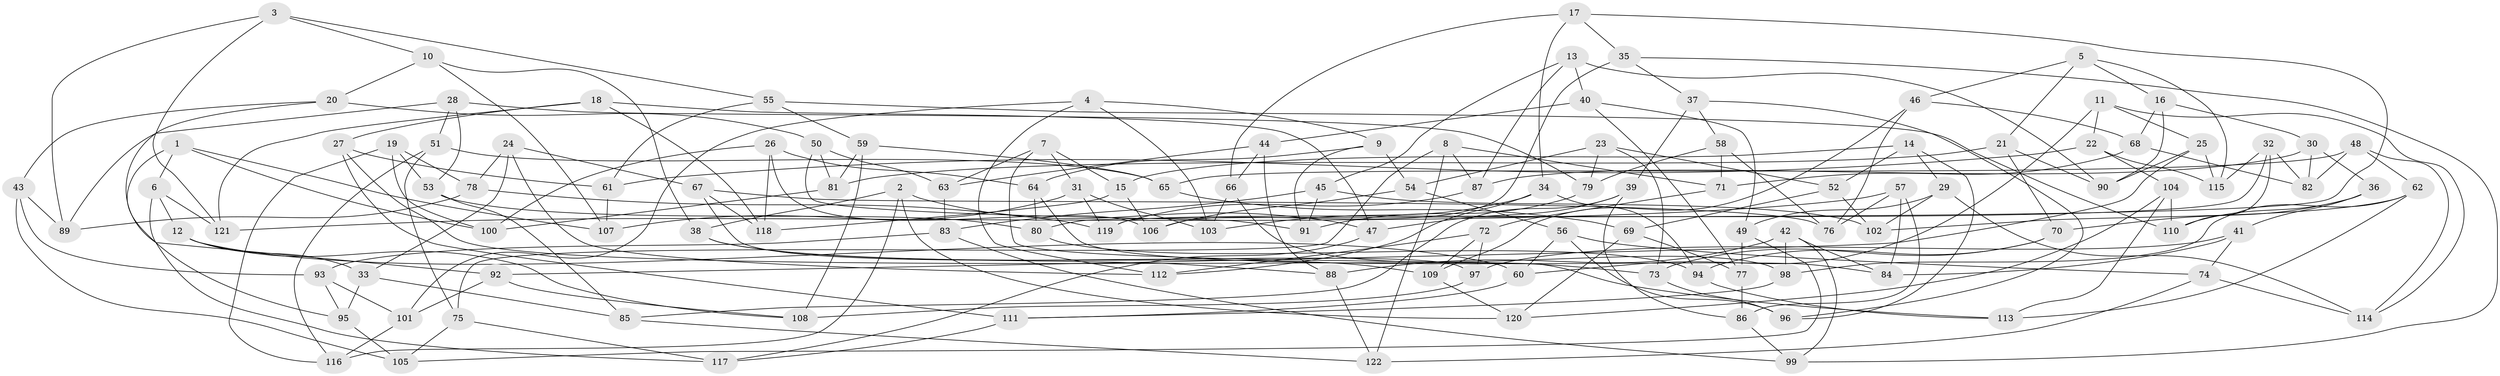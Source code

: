 // Generated by graph-tools (version 1.1) at 2025/11/02/27/25 16:11:45]
// undirected, 122 vertices, 244 edges
graph export_dot {
graph [start="1"]
  node [color=gray90,style=filled];
  1;
  2;
  3;
  4;
  5;
  6;
  7;
  8;
  9;
  10;
  11;
  12;
  13;
  14;
  15;
  16;
  17;
  18;
  19;
  20;
  21;
  22;
  23;
  24;
  25;
  26;
  27;
  28;
  29;
  30;
  31;
  32;
  33;
  34;
  35;
  36;
  37;
  38;
  39;
  40;
  41;
  42;
  43;
  44;
  45;
  46;
  47;
  48;
  49;
  50;
  51;
  52;
  53;
  54;
  55;
  56;
  57;
  58;
  59;
  60;
  61;
  62;
  63;
  64;
  65;
  66;
  67;
  68;
  69;
  70;
  71;
  72;
  73;
  74;
  75;
  76;
  77;
  78;
  79;
  80;
  81;
  82;
  83;
  84;
  85;
  86;
  87;
  88;
  89;
  90;
  91;
  92;
  93;
  94;
  95;
  96;
  97;
  98;
  99;
  100;
  101;
  102;
  103;
  104;
  105;
  106;
  107;
  108;
  109;
  110;
  111;
  112;
  113;
  114;
  115;
  116;
  117;
  118;
  119;
  120;
  121;
  122;
  1 -- 6;
  1 -- 100;
  1 -- 107;
  1 -- 95;
  2 -- 47;
  2 -- 120;
  2 -- 38;
  2 -- 116;
  3 -- 10;
  3 -- 89;
  3 -- 121;
  3 -- 55;
  4 -- 103;
  4 -- 101;
  4 -- 112;
  4 -- 9;
  5 -- 21;
  5 -- 16;
  5 -- 46;
  5 -- 115;
  6 -- 12;
  6 -- 121;
  6 -- 117;
  7 -- 31;
  7 -- 63;
  7 -- 113;
  7 -- 15;
  8 -- 71;
  8 -- 87;
  8 -- 122;
  8 -- 75;
  9 -- 64;
  9 -- 91;
  9 -- 54;
  10 -- 107;
  10 -- 38;
  10 -- 20;
  11 -- 114;
  11 -- 22;
  11 -- 25;
  11 -- 60;
  12 -- 108;
  12 -- 60;
  12 -- 33;
  13 -- 87;
  13 -- 40;
  13 -- 90;
  13 -- 45;
  14 -- 96;
  14 -- 52;
  14 -- 29;
  14 -- 15;
  15 -- 106;
  15 -- 118;
  16 -- 68;
  16 -- 30;
  16 -- 90;
  17 -- 35;
  17 -- 34;
  17 -- 80;
  17 -- 66;
  18 -- 118;
  18 -- 47;
  18 -- 27;
  18 -- 121;
  19 -- 116;
  19 -- 100;
  19 -- 78;
  19 -- 53;
  20 -- 92;
  20 -- 50;
  20 -- 43;
  21 -- 81;
  21 -- 70;
  21 -- 90;
  22 -- 115;
  22 -- 104;
  22 -- 61;
  23 -- 79;
  23 -- 52;
  23 -- 54;
  23 -- 73;
  24 -- 112;
  24 -- 33;
  24 -- 78;
  24 -- 67;
  25 -- 92;
  25 -- 90;
  25 -- 115;
  26 -- 64;
  26 -- 118;
  26 -- 106;
  26 -- 100;
  27 -- 111;
  27 -- 73;
  27 -- 61;
  28 -- 51;
  28 -- 89;
  28 -- 53;
  28 -- 79;
  29 -- 114;
  29 -- 102;
  29 -- 49;
  30 -- 36;
  30 -- 82;
  30 -- 87;
  31 -- 107;
  31 -- 119;
  31 -- 103;
  32 -- 110;
  32 -- 115;
  32 -- 119;
  32 -- 82;
  33 -- 95;
  33 -- 85;
  34 -- 103;
  34 -- 94;
  34 -- 112;
  35 -- 106;
  35 -- 99;
  35 -- 37;
  36 -- 110;
  36 -- 41;
  36 -- 70;
  37 -- 58;
  37 -- 96;
  37 -- 39;
  38 -- 109;
  38 -- 88;
  39 -- 86;
  39 -- 85;
  39 -- 47;
  40 -- 44;
  40 -- 49;
  40 -- 77;
  41 -- 74;
  41 -- 84;
  41 -- 97;
  42 -- 98;
  42 -- 84;
  42 -- 88;
  42 -- 99;
  43 -- 105;
  43 -- 89;
  43 -- 93;
  44 -- 88;
  44 -- 63;
  44 -- 66;
  45 -- 102;
  45 -- 83;
  45 -- 91;
  46 -- 68;
  46 -- 109;
  46 -- 76;
  47 -- 117;
  48 -- 114;
  48 -- 62;
  48 -- 65;
  48 -- 82;
  49 -- 77;
  49 -- 105;
  50 -- 91;
  50 -- 63;
  50 -- 81;
  51 -- 116;
  51 -- 65;
  51 -- 75;
  52 -- 102;
  52 -- 69;
  53 -- 85;
  53 -- 80;
  54 -- 56;
  54 -- 106;
  55 -- 61;
  55 -- 59;
  55 -- 110;
  56 -- 74;
  56 -- 60;
  56 -- 96;
  57 -- 84;
  57 -- 86;
  57 -- 76;
  57 -- 121;
  58 -- 71;
  58 -- 79;
  58 -- 76;
  59 -- 65;
  59 -- 81;
  59 -- 108;
  60 -- 111;
  61 -- 107;
  62 -- 102;
  62 -- 98;
  62 -- 113;
  63 -- 83;
  64 -- 84;
  64 -- 80;
  65 -- 69;
  66 -- 98;
  66 -- 103;
  67 -- 118;
  67 -- 76;
  67 -- 97;
  68 -- 82;
  68 -- 71;
  69 -- 120;
  69 -- 77;
  70 -- 94;
  70 -- 73;
  71 -- 72;
  72 -- 97;
  72 -- 112;
  72 -- 109;
  73 -- 96;
  74 -- 122;
  74 -- 114;
  75 -- 117;
  75 -- 105;
  77 -- 86;
  78 -- 119;
  78 -- 89;
  79 -- 91;
  80 -- 94;
  81 -- 100;
  83 -- 93;
  83 -- 99;
  85 -- 122;
  86 -- 99;
  87 -- 119;
  88 -- 122;
  92 -- 108;
  92 -- 101;
  93 -- 95;
  93 -- 101;
  94 -- 113;
  95 -- 105;
  97 -- 108;
  98 -- 111;
  101 -- 116;
  104 -- 113;
  104 -- 110;
  104 -- 120;
  109 -- 120;
  111 -- 117;
}
